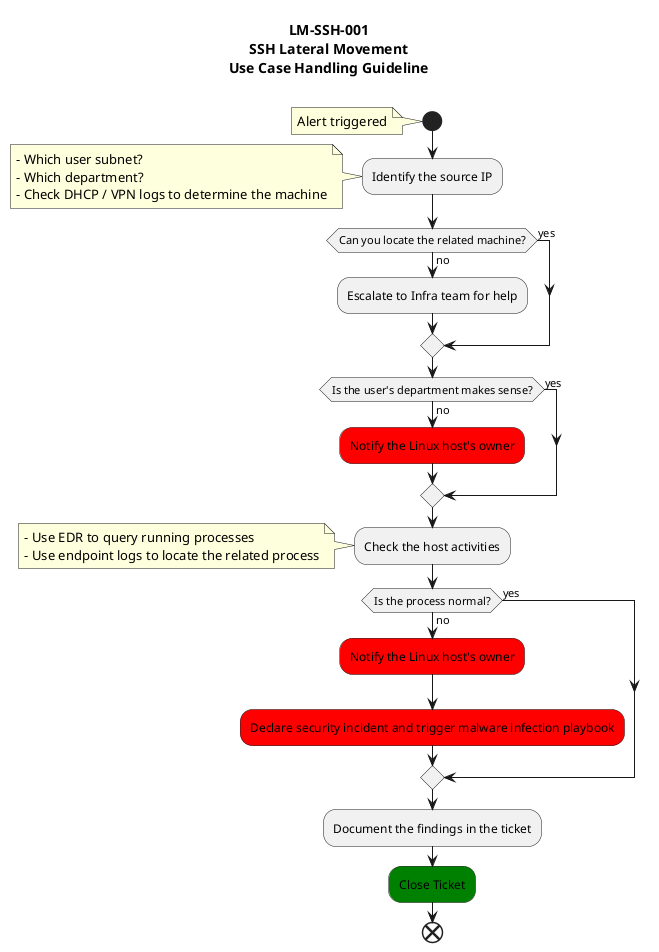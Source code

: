 @startuml
title: LM-SSH-001\nSSH Lateral Movement\nUse Case Handling Guideline\n

start
note
  Alert triggered
endnote

:Identify the source IP;
note
  - Which user subnet?
  - Which department?
  - Check DHCP / VPN logs to determine the machine
endnote

if (Can you locate the related machine?) then (no)
  :Escalate to Infra team for help;
else (yes)
endif

if (Is the user's department makes sense?) then (no)
  #red:Notify the Linux host's owner;
else (yes)
endif

:Check the host activities;
note
  - Use EDR to query running processes
  - Use endpoint logs to locate the related process
endnote

if (Is the process normal?) then (no)
  #red:Notify the Linux host's owner;
  #red:Declare security incident and trigger malware infection playbook;
else (yes)
endif

:Document the findings in the ticket;
#green:Close Ticket;

end


@enduml